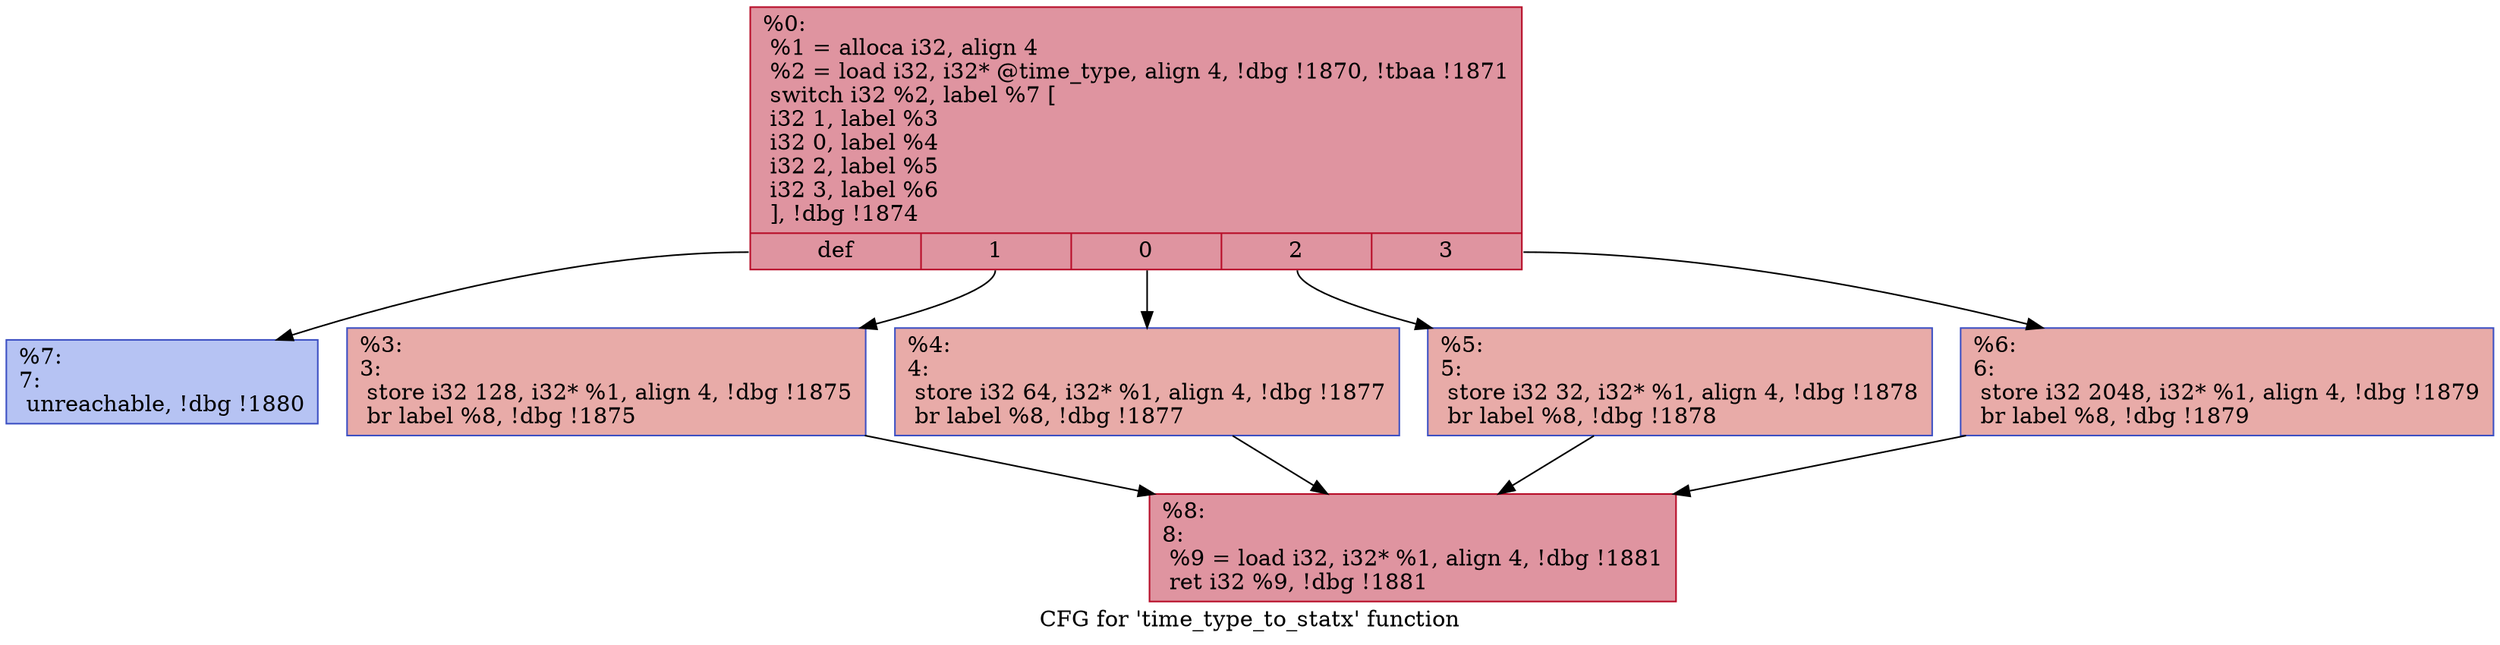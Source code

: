 digraph "CFG for 'time_type_to_statx' function" {
	label="CFG for 'time_type_to_statx' function";

	Node0x213d400 [shape=record,color="#b70d28ff", style=filled, fillcolor="#b70d2870",label="{%0:\l  %1 = alloca i32, align 4\l  %2 = load i32, i32* @time_type, align 4, !dbg !1870, !tbaa !1871\l  switch i32 %2, label %7 [\l    i32 1, label %3\l    i32 0, label %4\l    i32 2, label %5\l    i32 3, label %6\l  ], !dbg !1874\l|{<s0>def|<s1>1|<s2>0|<s3>2|<s4>3}}"];
	Node0x213d400:s0 -> Node0x213d710;
	Node0x213d400:s1 -> Node0x213d5d0;
	Node0x213d400:s2 -> Node0x213d620;
	Node0x213d400:s3 -> Node0x213d670;
	Node0x213d400:s4 -> Node0x213d6c0;
	Node0x213d5d0 [shape=record,color="#3d50c3ff", style=filled, fillcolor="#cc403a70",label="{%3:\l3:                                                \l  store i32 128, i32* %1, align 4, !dbg !1875\l  br label %8, !dbg !1875\l}"];
	Node0x213d5d0 -> Node0x213d760;
	Node0x213d620 [shape=record,color="#3d50c3ff", style=filled, fillcolor="#cc403a70",label="{%4:\l4:                                                \l  store i32 64, i32* %1, align 4, !dbg !1877\l  br label %8, !dbg !1877\l}"];
	Node0x213d620 -> Node0x213d760;
	Node0x213d670 [shape=record,color="#3d50c3ff", style=filled, fillcolor="#cc403a70",label="{%5:\l5:                                                \l  store i32 32, i32* %1, align 4, !dbg !1878\l  br label %8, !dbg !1878\l}"];
	Node0x213d670 -> Node0x213d760;
	Node0x213d6c0 [shape=record,color="#3d50c3ff", style=filled, fillcolor="#cc403a70",label="{%6:\l6:                                                \l  store i32 2048, i32* %1, align 4, !dbg !1879\l  br label %8, !dbg !1879\l}"];
	Node0x213d6c0 -> Node0x213d760;
	Node0x213d710 [shape=record,color="#3d50c3ff", style=filled, fillcolor="#5977e370",label="{%7:\l7:                                                \l  unreachable, !dbg !1880\l}"];
	Node0x213d760 [shape=record,color="#b70d28ff", style=filled, fillcolor="#b70d2870",label="{%8:\l8:                                                \l  %9 = load i32, i32* %1, align 4, !dbg !1881\l  ret i32 %9, !dbg !1881\l}"];
}
